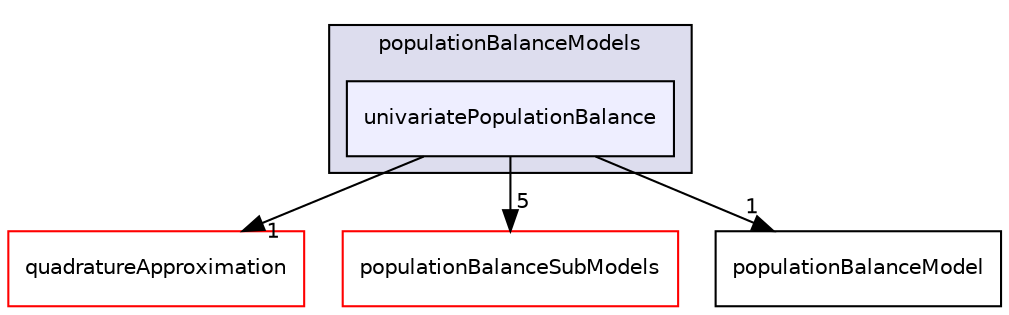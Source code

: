 digraph "/home/alberto/OpenFOAM-dev/albertop-dev/applications/development/OpenQBMM-dev/OpenQBMM-dev/src/quadratureMethods/populationBalanceModels/univariatePopulationBalance" {
  bgcolor=transparent;
  compound=true
  node [ fontsize="10", fontname="Helvetica"];
  edge [ labelfontsize="10", labelfontname="Helvetica"];
  subgraph clusterdir_5bedec4fc8e15e6abb02d1e28aa12bfa {
    graph [ bgcolor="#ddddee", pencolor="black", label="populationBalanceModels" fontname="Helvetica", fontsize="10", URL="dir_5bedec4fc8e15e6abb02d1e28aa12bfa.html"]
  dir_864dd37fbf2ebd620745c979c4aed60f [shape=box, label="univariatePopulationBalance", style="filled", fillcolor="#eeeeff", pencolor="black", URL="dir_864dd37fbf2ebd620745c979c4aed60f.html"];
  }
  dir_dae42dc60c2899b064791e3438990eb1 [shape=box label="quadratureApproximation" color="red" URL="dir_dae42dc60c2899b064791e3438990eb1.html"];
  dir_b1ee97fb9fa509ad9ecab18185fe1bb7 [shape=box label="populationBalanceSubModels" color="red" URL="dir_b1ee97fb9fa509ad9ecab18185fe1bb7.html"];
  dir_3913ad6d2225c40cbfe62ec6febeed57 [shape=box label="populationBalanceModel" URL="dir_3913ad6d2225c40cbfe62ec6febeed57.html"];
  dir_864dd37fbf2ebd620745c979c4aed60f->dir_dae42dc60c2899b064791e3438990eb1 [headlabel="1", labeldistance=1.5 headhref="dir_000040_000041.html"];
  dir_864dd37fbf2ebd620745c979c4aed60f->dir_b1ee97fb9fa509ad9ecab18185fe1bb7 [headlabel="5", labeldistance=1.5 headhref="dir_000040_000010.html"];
  dir_864dd37fbf2ebd620745c979c4aed60f->dir_3913ad6d2225c40cbfe62ec6febeed57 [headlabel="1", labeldistance=1.5 headhref="dir_000040_000009.html"];
}
